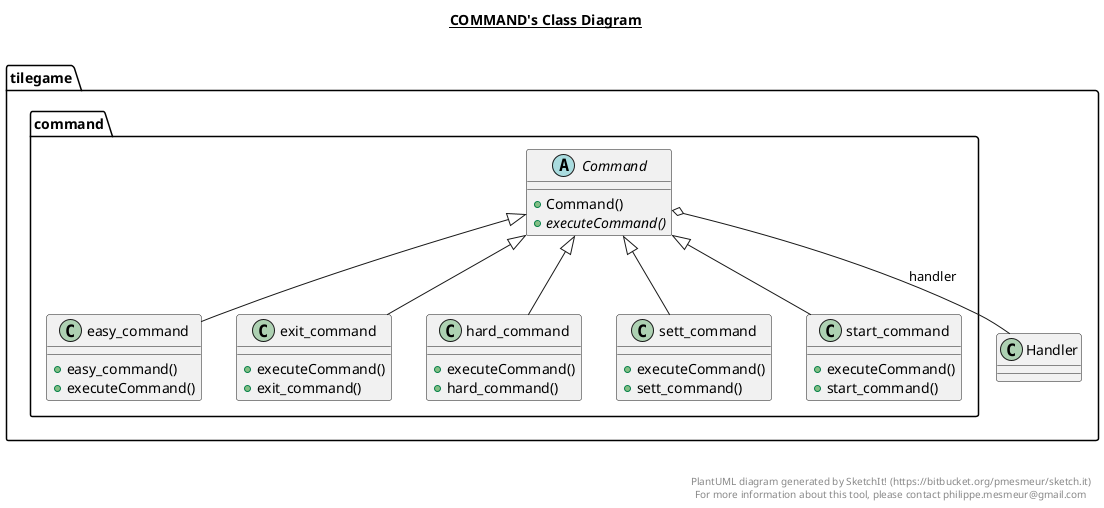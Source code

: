 @startuml

title __COMMAND's Class Diagram__\n

  namespace tilegame {
    namespace command {
      abstract class tilegame.command.Command {
          + Command()
          {abstract} + executeCommand()
      }
    }
  }
  

  namespace tilegame {
    namespace command {
      class tilegame.command.easy_command {
          + easy_command()
          + executeCommand()
      }
    }
  }
  

  namespace tilegame {
    namespace command {
      class tilegame.command.exit_command {
          + executeCommand()
          + exit_command()
      }
    }
  }
  

  namespace tilegame {
    namespace command {
      class tilegame.command.hard_command {
          + executeCommand()
          + hard_command()
      }
    }
  }
  

  namespace tilegame {
    namespace command {
      class tilegame.command.sett_command {
          + executeCommand()
          + sett_command()
      }
    }
  }
  

  namespace tilegame {
    namespace command {
      class tilegame.command.start_command {
          + executeCommand()
          + start_command()
      }
    }
  }
  

  tilegame.command.Command o-- tilegame.Handler : handler
  tilegame.command.easy_command -up-|> tilegame.command.Command
  tilegame.command.exit_command -up-|> tilegame.command.Command
  tilegame.command.hard_command -up-|> tilegame.command.Command
  tilegame.command.sett_command -up-|> tilegame.command.Command
  tilegame.command.start_command -up-|> tilegame.command.Command


right footer


PlantUML diagram generated by SketchIt! (https://bitbucket.org/pmesmeur/sketch.it)
For more information about this tool, please contact philippe.mesmeur@gmail.com
endfooter

@enduml
